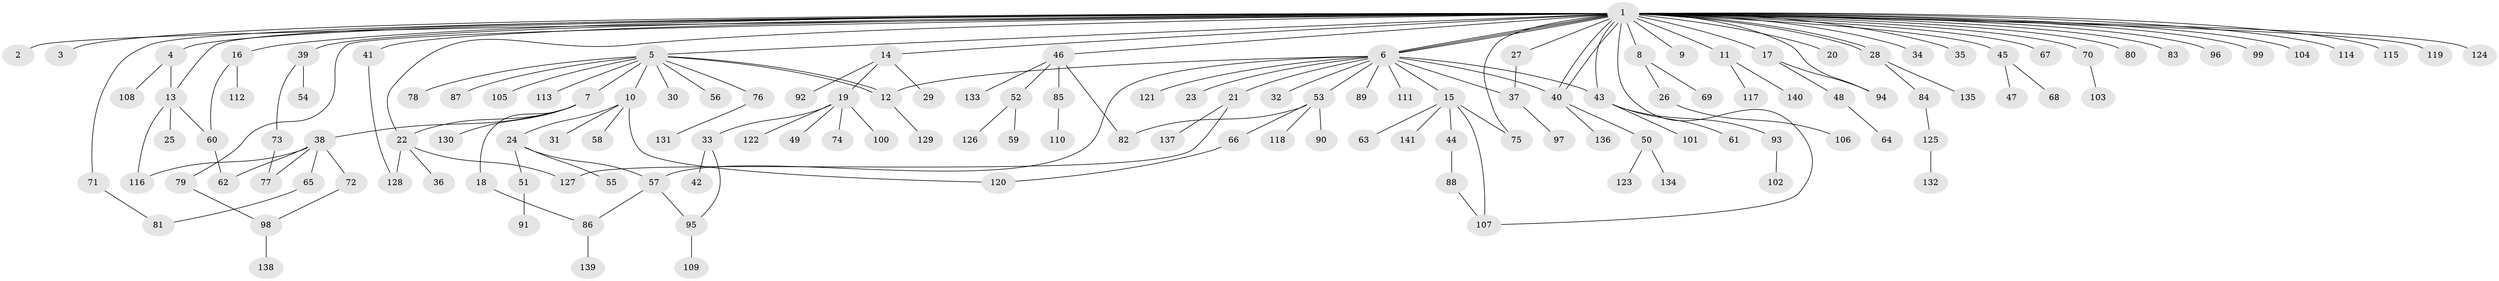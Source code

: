 // Generated by graph-tools (version 1.1) at 2025/14/03/09/25 04:14:37]
// undirected, 141 vertices, 168 edges
graph export_dot {
graph [start="1"]
  node [color=gray90,style=filled];
  1;
  2;
  3;
  4;
  5;
  6;
  7;
  8;
  9;
  10;
  11;
  12;
  13;
  14;
  15;
  16;
  17;
  18;
  19;
  20;
  21;
  22;
  23;
  24;
  25;
  26;
  27;
  28;
  29;
  30;
  31;
  32;
  33;
  34;
  35;
  36;
  37;
  38;
  39;
  40;
  41;
  42;
  43;
  44;
  45;
  46;
  47;
  48;
  49;
  50;
  51;
  52;
  53;
  54;
  55;
  56;
  57;
  58;
  59;
  60;
  61;
  62;
  63;
  64;
  65;
  66;
  67;
  68;
  69;
  70;
  71;
  72;
  73;
  74;
  75;
  76;
  77;
  78;
  79;
  80;
  81;
  82;
  83;
  84;
  85;
  86;
  87;
  88;
  89;
  90;
  91;
  92;
  93;
  94;
  95;
  96;
  97;
  98;
  99;
  100;
  101;
  102;
  103;
  104;
  105;
  106;
  107;
  108;
  109;
  110;
  111;
  112;
  113;
  114;
  115;
  116;
  117;
  118;
  119;
  120;
  121;
  122;
  123;
  124;
  125;
  126;
  127;
  128;
  129;
  130;
  131;
  132;
  133;
  134;
  135;
  136;
  137;
  138;
  139;
  140;
  141;
  1 -- 2;
  1 -- 3;
  1 -- 4;
  1 -- 5;
  1 -- 6;
  1 -- 6;
  1 -- 6;
  1 -- 8;
  1 -- 9;
  1 -- 11;
  1 -- 13;
  1 -- 14;
  1 -- 16;
  1 -- 17;
  1 -- 20;
  1 -- 22;
  1 -- 27;
  1 -- 28;
  1 -- 28;
  1 -- 34;
  1 -- 35;
  1 -- 39;
  1 -- 40;
  1 -- 40;
  1 -- 41;
  1 -- 43;
  1 -- 45;
  1 -- 46;
  1 -- 67;
  1 -- 70;
  1 -- 71;
  1 -- 75;
  1 -- 79;
  1 -- 80;
  1 -- 83;
  1 -- 94;
  1 -- 96;
  1 -- 99;
  1 -- 104;
  1 -- 107;
  1 -- 114;
  1 -- 115;
  1 -- 119;
  1 -- 124;
  4 -- 13;
  4 -- 108;
  5 -- 7;
  5 -- 10;
  5 -- 12;
  5 -- 12;
  5 -- 30;
  5 -- 56;
  5 -- 76;
  5 -- 78;
  5 -- 87;
  5 -- 105;
  5 -- 113;
  6 -- 12;
  6 -- 15;
  6 -- 21;
  6 -- 23;
  6 -- 32;
  6 -- 37;
  6 -- 40;
  6 -- 43;
  6 -- 53;
  6 -- 57;
  6 -- 89;
  6 -- 111;
  6 -- 121;
  7 -- 18;
  7 -- 22;
  7 -- 38;
  7 -- 130;
  8 -- 26;
  8 -- 69;
  10 -- 24;
  10 -- 31;
  10 -- 58;
  10 -- 120;
  11 -- 117;
  11 -- 140;
  12 -- 129;
  13 -- 25;
  13 -- 60;
  13 -- 116;
  14 -- 19;
  14 -- 29;
  14 -- 92;
  15 -- 44;
  15 -- 63;
  15 -- 75;
  15 -- 107;
  15 -- 141;
  16 -- 60;
  16 -- 112;
  17 -- 48;
  17 -- 94;
  18 -- 86;
  19 -- 33;
  19 -- 49;
  19 -- 74;
  19 -- 100;
  19 -- 122;
  21 -- 127;
  21 -- 137;
  22 -- 36;
  22 -- 127;
  22 -- 128;
  24 -- 51;
  24 -- 55;
  24 -- 57;
  26 -- 106;
  27 -- 37;
  28 -- 84;
  28 -- 135;
  33 -- 42;
  33 -- 95;
  37 -- 97;
  38 -- 62;
  38 -- 65;
  38 -- 72;
  38 -- 77;
  38 -- 116;
  39 -- 54;
  39 -- 73;
  40 -- 50;
  40 -- 136;
  41 -- 128;
  43 -- 61;
  43 -- 93;
  43 -- 101;
  44 -- 88;
  45 -- 47;
  45 -- 68;
  46 -- 52;
  46 -- 82;
  46 -- 85;
  46 -- 133;
  48 -- 64;
  50 -- 123;
  50 -- 134;
  51 -- 91;
  52 -- 59;
  52 -- 126;
  53 -- 66;
  53 -- 82;
  53 -- 90;
  53 -- 118;
  57 -- 86;
  57 -- 95;
  60 -- 62;
  65 -- 81;
  66 -- 120;
  70 -- 103;
  71 -- 81;
  72 -- 98;
  73 -- 77;
  76 -- 131;
  79 -- 98;
  84 -- 125;
  85 -- 110;
  86 -- 139;
  88 -- 107;
  93 -- 102;
  95 -- 109;
  98 -- 138;
  125 -- 132;
}
